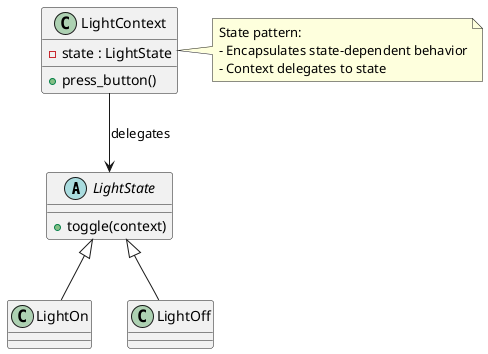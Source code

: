 @startuml StateUML

abstract class LightState {
    +toggle(context)
}

class LightOn
class LightOff

LightState <|-- LightOn
LightState <|-- LightOff

class LightContext {
    +press_button()
    -state : LightState
}

LightContext --> LightState : delegates

note right of LightContext
State pattern:
- Encapsulates state-dependent behavior
- Context delegates to state
end note

@enduml